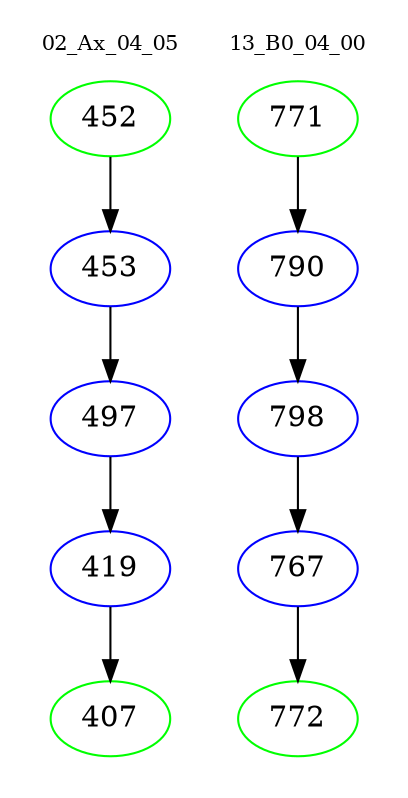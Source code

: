 digraph{
subgraph cluster_0 {
color = white
label = "02_Ax_04_05";
fontsize=10;
T0_452 [label="452", color="green"]
T0_452 -> T0_453 [color="black"]
T0_453 [label="453", color="blue"]
T0_453 -> T0_497 [color="black"]
T0_497 [label="497", color="blue"]
T0_497 -> T0_419 [color="black"]
T0_419 [label="419", color="blue"]
T0_419 -> T0_407 [color="black"]
T0_407 [label="407", color="green"]
}
subgraph cluster_1 {
color = white
label = "13_B0_04_00";
fontsize=10;
T1_771 [label="771", color="green"]
T1_771 -> T1_790 [color="black"]
T1_790 [label="790", color="blue"]
T1_790 -> T1_798 [color="black"]
T1_798 [label="798", color="blue"]
T1_798 -> T1_767 [color="black"]
T1_767 [label="767", color="blue"]
T1_767 -> T1_772 [color="black"]
T1_772 [label="772", color="green"]
}
}

